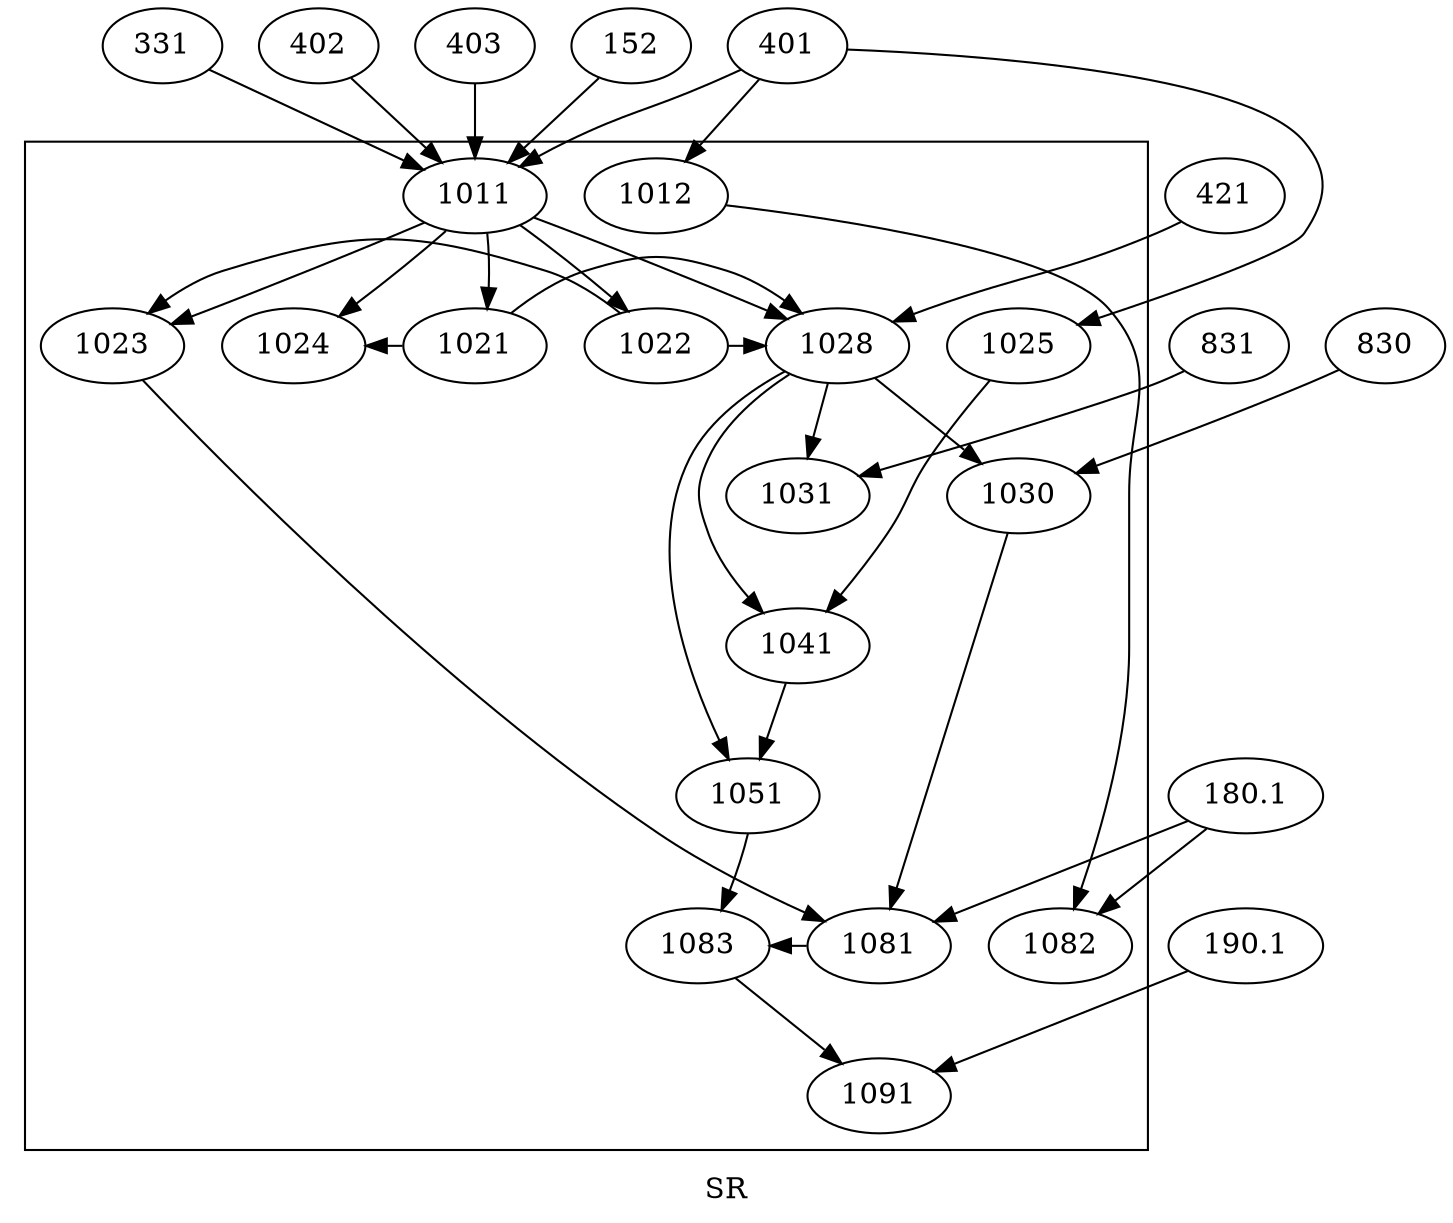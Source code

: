 digraph G10 {
	label=SR
	401 -> 1011
	402 -> 1011
	403 -> 1011
	152 -> 1011
	331 -> 1011
	401 -> 1012
	401 -> 1025
	421 -> 1028
	830 -> 1030
	831 -> 1031
	180.1 -> 1081
	180.1 -> 1082
	190.1 -> 1091
	subgraph cluster {
		label=""
		{
			rank=same
			1011
			1012
			1011 -> 1012 [style=invis]
		}
		{
			rank=same
			1021
			1022
			1023
			1024
			1025
			1028
			1021 -> 1022 [style=invis]
			1023 -> 1024 [style=invis]
			1025 -> 1028 [style=invis]
		}
		{
			rank=same
			1030
			1031
			1030 -> 1031 [style=invis]
		}
		{
			rank=same
			1041
		}
		{
			rank=same
			1051
		}
		{
			rank=same
			1081
			1082
			1083
			1081 -> 1082 [style=invis]
		}
		{
			rank=same
			1091
		}
		1011 -> 1021 [style=invis]
		1011 -> 1022 [style=invis]
		1011 -> 1023 [style=invis]
		1011 -> 1024 [style=invis]
		1011 -> 1025 [style=invis]
		1011 -> 1028 [style=invis]
		1012 -> 1021 [style=invis]
		1012 -> 1022 [style=invis]
		1012 -> 1023 [style=invis]
		1012 -> 1024 [style=invis]
		1012 -> 1025 [style=invis]
		1012 -> 1028 [style=invis]
		1030 -> 1041 [style=invis]
		1031 -> 1041 [style=invis]
		1051 -> 1081 [style=invis]
		1051 -> 1082 [style=invis]
		1051 -> 1083 [style=invis]
		1011 -> 1021
		1011 -> 1022
		1011 -> 1023
		1022 -> 1023
		1011 -> 1024
		1021 -> 1024
		1011 -> 1028
		1021 -> 1028
		1022 -> 1028
		1028 -> 1030
		1028 -> 1031
		1028 -> 1041
		1025 -> 1041
		1028 -> 1051
		1041 -> 1051
		1030 -> 1081
		1023 -> 1081
		1012 -> 1082
		1081 -> 1083
		1051 -> 1083
		1083 -> 1091
	}
}
